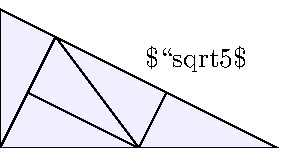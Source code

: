 \documentclass{standalone}
\usepackage{luamplib}
\begin{document}
\mplibtextextlabel{enable}
\begin{mplibcode}
beginfig(1);
pair a, b, c, d, e, f, g; 
a = origin; b = 100 right; c = 50 up;
d = 2/5[b, c]; e = 4/5[b,c]; f = 1/2[e, a]; g = 1/2[a, b];

fill a--b--c--cycle withcolor 15/16[blue, white];
draw a--b--c--a--e--g--f; draw g--d;
label.lft("$1$", 1/2 c);
label.bot("$2$", 1/2 b);
label.urt("$\sqrt5$", 1/2[b,c]);
endfig;
\end{mplibcode}
\end{document}

